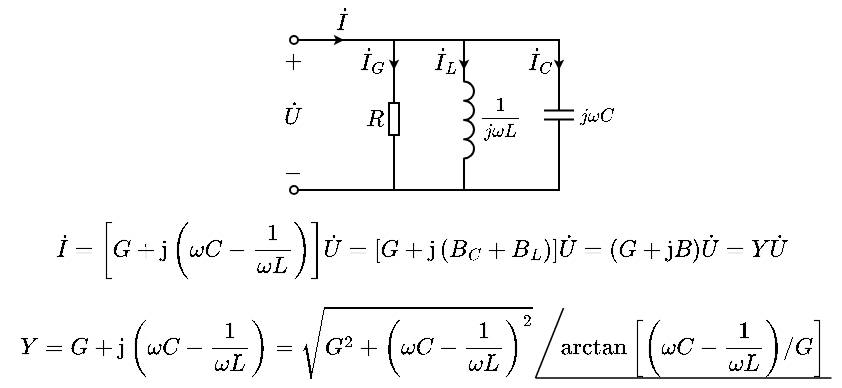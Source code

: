 <mxfile version="17.2.1" type="device"><diagram id="SKx3G3aYFn7A0Twdh_2C" name="第 1 页"><mxGraphModel dx="491" dy="326" grid="1" gridSize="5" guides="1" tooltips="1" connect="1" arrows="1" fold="1" page="1" pageScale="1" pageWidth="827" pageHeight="1169" math="1" shadow="0"><root><mxCell id="0"/><mxCell id="1" parent="0"/><mxCell id="Uv2PueE9eqZC3s2ydVp2-11" value="" style="pointerEvents=1;verticalLabelPosition=bottom;shadow=0;dashed=0;align=center;html=1;verticalAlign=top;shape=mxgraph.electrical.capacitors.capacitor_1;direction=south;connectable=1;allowArrows=1;recursiveResize=1;" parent="1" vertex="1"><mxGeometry x="405" y="150" width="15" height="45" as="geometry"/></mxCell><mxCell id="Uv2PueE9eqZC3s2ydVp2-13" value="" style="endArrow=none;html=1;rounded=0;fontSize=10;startSize=2;endSize=2;entryX=1;entryY=0.5;entryDx=0;entryDy=0;entryPerimeter=0;" parent="1" target="Uv2PueE9eqZC3s2ydVp2-11" edge="1"><mxGeometry width="50" height="50" relative="1" as="geometry"><mxPoint x="412.5" y="210" as="sourcePoint"/><mxPoint x="410" y="205" as="targetPoint"/></mxGeometry></mxCell><mxCell id="Uv2PueE9eqZC3s2ydVp2-14" value="" style="endArrow=none;html=1;rounded=0;fontSize=10;startSize=2;endSize=2;entryX=0;entryY=0.5;entryDx=0;entryDy=0;entryPerimeter=0;" parent="1" target="Uv2PueE9eqZC3s2ydVp2-11" edge="1"><mxGeometry width="50" height="50" relative="1" as="geometry"><mxPoint x="412.5" y="135" as="sourcePoint"/><mxPoint x="425" y="225" as="targetPoint"/></mxGeometry></mxCell><mxCell id="Uv2PueE9eqZC3s2ydVp2-15" value="$$j\omega C$$" style="text;html=1;align=center;verticalAlign=middle;resizable=1;points=[];autosize=1;strokeColor=none;fillColor=none;fontSize=8;movable=1;rotatable=1;deletable=1;editable=1;connectable=0;" parent="1" vertex="1"><mxGeometry x="420" y="167.25" width="21" height="10.5" as="geometry"/></mxCell><mxCell id="Uv2PueE9eqZC3s2ydVp2-17" value="" style="pointerEvents=1;verticalLabelPosition=bottom;shadow=0;dashed=0;align=center;html=1;verticalAlign=top;shape=mxgraph.electrical.inductors.inductor_3;direction=south;deletable=1;fixDash=0;snapToPoint=0;comic=0;sketch=0;strokeWidth=1;" parent="1" vertex="1"><mxGeometry x="365" y="145" width="5" height="60" as="geometry"/></mxCell><mxCell id="Uv2PueE9eqZC3s2ydVp2-19" value="$$\frac{1}{j\omega L}$$" style="text;html=1;align=center;verticalAlign=middle;resizable=1;points=[];autosize=1;strokeColor=none;fillColor=none;fontSize=8;movable=1;rotatable=1;deletable=1;editable=1;connectable=1;" parent="1" vertex="1"><mxGeometry x="370" y="161.5" width="25" height="24" as="geometry"/></mxCell><mxCell id="Uv2PueE9eqZC3s2ydVp2-23" value="" style="endArrow=none;html=1;rounded=0;fontSize=10;startSize=2;endSize=2;entryX=1;entryY=1;entryDx=0;entryDy=0;entryPerimeter=0;" parent="1" target="Uv2PueE9eqZC3s2ydVp2-17" edge="1"><mxGeometry width="50" height="50" relative="1" as="geometry"><mxPoint x="365" y="210" as="sourcePoint"/><mxPoint x="439" y="170" as="targetPoint"/></mxGeometry></mxCell><mxCell id="Uv2PueE9eqZC3s2ydVp2-26" value="$$R$$" style="text;html=1;resizable=1;autosize=1;align=center;verticalAlign=middle;points=[];fillColor=none;strokeColor=none;rounded=0;fontSize=10;movable=1;rotatable=1;deletable=1;editable=1;connectable=1;" parent="1" vertex="1"><mxGeometry x="312.5" y="168.25" width="15" height="12.5" as="geometry"/></mxCell><mxCell id="Uv2PueE9eqZC3s2ydVp2-27" value="" style="endArrow=none;html=1;rounded=0;fontSize=10;startSize=4;endSize=4;entryX=1;entryY=0.5;entryDx=0;entryDy=0;entryPerimeter=0;" parent="1" target="Uv2PueE9eqZC3s2ydVp2-28" edge="1"><mxGeometry width="50" height="50" relative="1" as="geometry"><mxPoint x="330" y="135" as="sourcePoint"/><mxPoint x="534.5" y="60.5" as="targetPoint"/></mxGeometry></mxCell><mxCell id="Uv2PueE9eqZC3s2ydVp2-28" value="" style="pointerEvents=1;verticalLabelPosition=bottom;shadow=0;dashed=0;align=center;html=1;verticalAlign=top;shape=mxgraph.electrical.resistors.resistor_1;fontSize=10;direction=north;" parent="1" vertex="1"><mxGeometry x="327.5" y="162" width="5" height="25" as="geometry"/></mxCell><mxCell id="Uv2PueE9eqZC3s2ydVp2-29" value="" style="endArrow=none;html=1;rounded=0;fontSize=10;startSize=4;endSize=4;entryX=0;entryY=1;entryDx=0;entryDy=0;entryPerimeter=0;" parent="1" target="Uv2PueE9eqZC3s2ydVp2-17" edge="1"><mxGeometry width="50" height="50" relative="1" as="geometry"><mxPoint x="365" y="135" as="sourcePoint"/><mxPoint x="320" y="140" as="targetPoint"/></mxGeometry></mxCell><mxCell id="Uv2PueE9eqZC3s2ydVp2-32" value="" style="endArrow=none;html=1;rounded=0;startSize=4;endSize=4;startArrow=oval;startFill=0;" parent="1" edge="1"><mxGeometry width="50" height="50" relative="1" as="geometry"><mxPoint x="280" y="135" as="sourcePoint"/><mxPoint x="413" y="135" as="targetPoint"/></mxGeometry></mxCell><mxCell id="Uv2PueE9eqZC3s2ydVp2-33" value="" style="endArrow=none;html=1;rounded=0;startSize=4;endSize=4;startArrow=oval;startFill=0;" parent="1" edge="1"><mxGeometry width="50" height="50" relative="1" as="geometry"><mxPoint x="280" y="210" as="sourcePoint"/><mxPoint x="413" y="210" as="targetPoint"/></mxGeometry></mxCell><mxCell id="Uv2PueE9eqZC3s2ydVp2-34" value="" style="endArrow=classic;html=1;rounded=0;startSize=2;endSize=2;" parent="1" edge="1"><mxGeometry width="50" height="50" relative="1" as="geometry"><mxPoint x="290" y="135" as="sourcePoint"/><mxPoint x="305" y="135" as="targetPoint"/></mxGeometry></mxCell><mxCell id="Uv2PueE9eqZC3s2ydVp2-35" value="$$\dot{I}$$" style="text;html=1;align=center;verticalAlign=middle;resizable=1;points=[];autosize=1;strokeColor=none;fillColor=none;fontSize=10;movable=1;rotatable=1;deletable=1;editable=1;connectable=1;" parent="1" vertex="1"><mxGeometry x="295" y="115" width="15" height="20" as="geometry"/></mxCell><mxCell id="Uv2PueE9eqZC3s2ydVp2-36" value="$$\dot{U}$$" style="text;html=1;align=center;verticalAlign=middle;resizable=1;points=[];autosize=1;strokeColor=none;fillColor=none;fontSize=10;movable=1;rotatable=1;deletable=1;editable=1;connectable=0;" parent="1" vertex="1"><mxGeometry x="268.5" y="161.5" width="20" height="20" as="geometry"/></mxCell><mxCell id="Uv2PueE9eqZC3s2ydVp2-37" value="$$+$$" style="text;html=1;align=center;verticalAlign=middle;resizable=1;points=[];autosize=1;strokeColor=none;fillColor=none;fontSize=10;movable=1;rotatable=1;deletable=1;editable=1;connectable=0;" parent="1" vertex="1"><mxGeometry x="271" y="137.5" width="15" height="15" as="geometry"/></mxCell><mxCell id="Uv2PueE9eqZC3s2ydVp2-38" value="$$-$$" style="text;html=1;align=center;verticalAlign=middle;resizable=1;points=[];autosize=1;strokeColor=none;fillColor=none;fontSize=10;movable=1;rotatable=1;deletable=1;editable=1;connectable=0;" parent="1" vertex="1"><mxGeometry x="271" y="193" width="15" height="15" as="geometry"/></mxCell><mxCell id="Uv2PueE9eqZC3s2ydVp2-45" value="$$\dot{I}=\left[G+\mathrm{j}\left(\omega C-\frac{1}{\omega L}\right)\right] \dot{U}=&lt;br&gt;\left[G+\mathrm{j}\left(B_{C}+B_{L}\right)\right] \dot{U}=(G+\mathrm{j} B) \dot{U}=Y \dot{U}$$" style="text;html=1;align=center;verticalAlign=middle;resizable=1;points=[];autosize=1;strokeColor=none;fillColor=none;fontSize=10;movable=1;rotatable=1;deletable=1;editable=1;connectable=0;" parent="1" vertex="1"><mxGeometry x="133" y="225" width="420" height="30" as="geometry"/></mxCell><mxCell id="QwVTOy3CK00jj3U2MG68-2" value="" style="endArrow=none;html=1;rounded=0;fontSize=8;entryX=0;entryY=0.5;entryDx=0;entryDy=0;entryPerimeter=0;" edge="1" parent="1" target="Uv2PueE9eqZC3s2ydVp2-28"><mxGeometry width="50" height="50" relative="1" as="geometry"><mxPoint x="330" y="210" as="sourcePoint"/><mxPoint x="375" y="95" as="targetPoint"/></mxGeometry></mxCell><mxCell id="QwVTOy3CK00jj3U2MG68-3" value="" style="endArrow=classic;html=1;rounded=0;fontSize=8;startSize=2;endSize=2;" edge="1" parent="1"><mxGeometry width="50" height="50" relative="1" as="geometry"><mxPoint x="365" y="140" as="sourcePoint"/><mxPoint x="365" y="150" as="targetPoint"/></mxGeometry></mxCell><mxCell id="QwVTOy3CK00jj3U2MG68-4" value="" style="endArrow=classic;html=1;rounded=0;fontSize=8;startSize=2;endSize=2;" edge="1" parent="1"><mxGeometry width="50" height="50" relative="1" as="geometry"><mxPoint x="412.5" y="140" as="sourcePoint"/><mxPoint x="412.5" y="150" as="targetPoint"/></mxGeometry></mxCell><mxCell id="QwVTOy3CK00jj3U2MG68-5" value="" style="endArrow=classic;html=1;rounded=0;fontSize=8;startSize=2;endSize=2;" edge="1" parent="1"><mxGeometry width="50" height="50" relative="1" as="geometry"><mxPoint x="330" y="140" as="sourcePoint"/><mxPoint x="330" y="150" as="targetPoint"/></mxGeometry></mxCell><mxCell id="QwVTOy3CK00jj3U2MG68-6" value="$$\dot{I}_G$$" style="text;html=1;align=center;verticalAlign=middle;resizable=1;points=[];autosize=1;strokeColor=none;fillColor=none;fontSize=10;movable=1;rotatable=1;deletable=1;editable=1;connectable=1;" vertex="1" parent="1"><mxGeometry x="310" y="136.25" width="17.5" height="17.5" as="geometry"/></mxCell><mxCell id="QwVTOy3CK00jj3U2MG68-7" value="$$\dot{I}_L$$" style="text;html=1;align=center;verticalAlign=middle;resizable=1;points=[];autosize=1;strokeColor=none;fillColor=none;fontSize=10;movable=1;rotatable=1;deletable=1;editable=1;connectable=1;" vertex="1" parent="1"><mxGeometry x="345" y="135.13" width="20" height="19.75" as="geometry"/></mxCell><mxCell id="QwVTOy3CK00jj3U2MG68-8" value="$$\dot{I}_C$$" style="text;html=1;align=center;verticalAlign=middle;resizable=1;points=[];autosize=1;strokeColor=none;fillColor=none;fontSize=10;movable=1;rotatable=1;deletable=1;editable=1;connectable=1;" vertex="1" parent="1"><mxGeometry x="395" y="135" width="15" height="20" as="geometry"/></mxCell><mxCell id="Uv2PueE9eqZC3s2ydVp2-46" value="$$Y=G+\mathrm{j}\left(\omega C-\frac{1}{\omega L}\right)&lt;br&gt;=\sqrt{G^{2}+\left(\omega C-\frac{1}{\omega L}\right)^{2}} &lt;br&gt;\quad \arctan \left[\left(\omega C-\frac{1}{\omega L}\right) / G\right]$$" style="text;html=1;align=center;verticalAlign=middle;resizable=1;points=[];autosize=1;strokeColor=none;fillColor=none;fontSize=10;movable=1;rotatable=1;deletable=1;editable=1;connectable=0;" parent="1" vertex="1"><mxGeometry x="186" y="263" width="315" height="45" as="geometry"/></mxCell><mxCell id="Uv2PueE9eqZC3s2ydVp2-47" value="" style="endArrow=none;html=1;rounded=0;fontSize=10;startSize=1;endSize=1;endFill=0;strokeWidth=0.8;" parent="1" edge="1"><mxGeometry width="50" height="50" relative="1" as="geometry"><mxPoint x="400.75" y="304" as="sourcePoint"/><mxPoint x="414.75" y="269" as="targetPoint"/></mxGeometry></mxCell><mxCell id="Uv2PueE9eqZC3s2ydVp2-48" value="" style="endArrow=none;html=1;rounded=0;fontSize=10;startSize=1;endSize=1;endFill=0;strokeWidth=0.8;" parent="1" edge="1"><mxGeometry width="50" height="50" relative="1" as="geometry"><mxPoint x="548.75" y="304" as="sourcePoint"/><mxPoint x="400.75" y="304" as="targetPoint"/></mxGeometry></mxCell></root></mxGraphModel></diagram></mxfile>